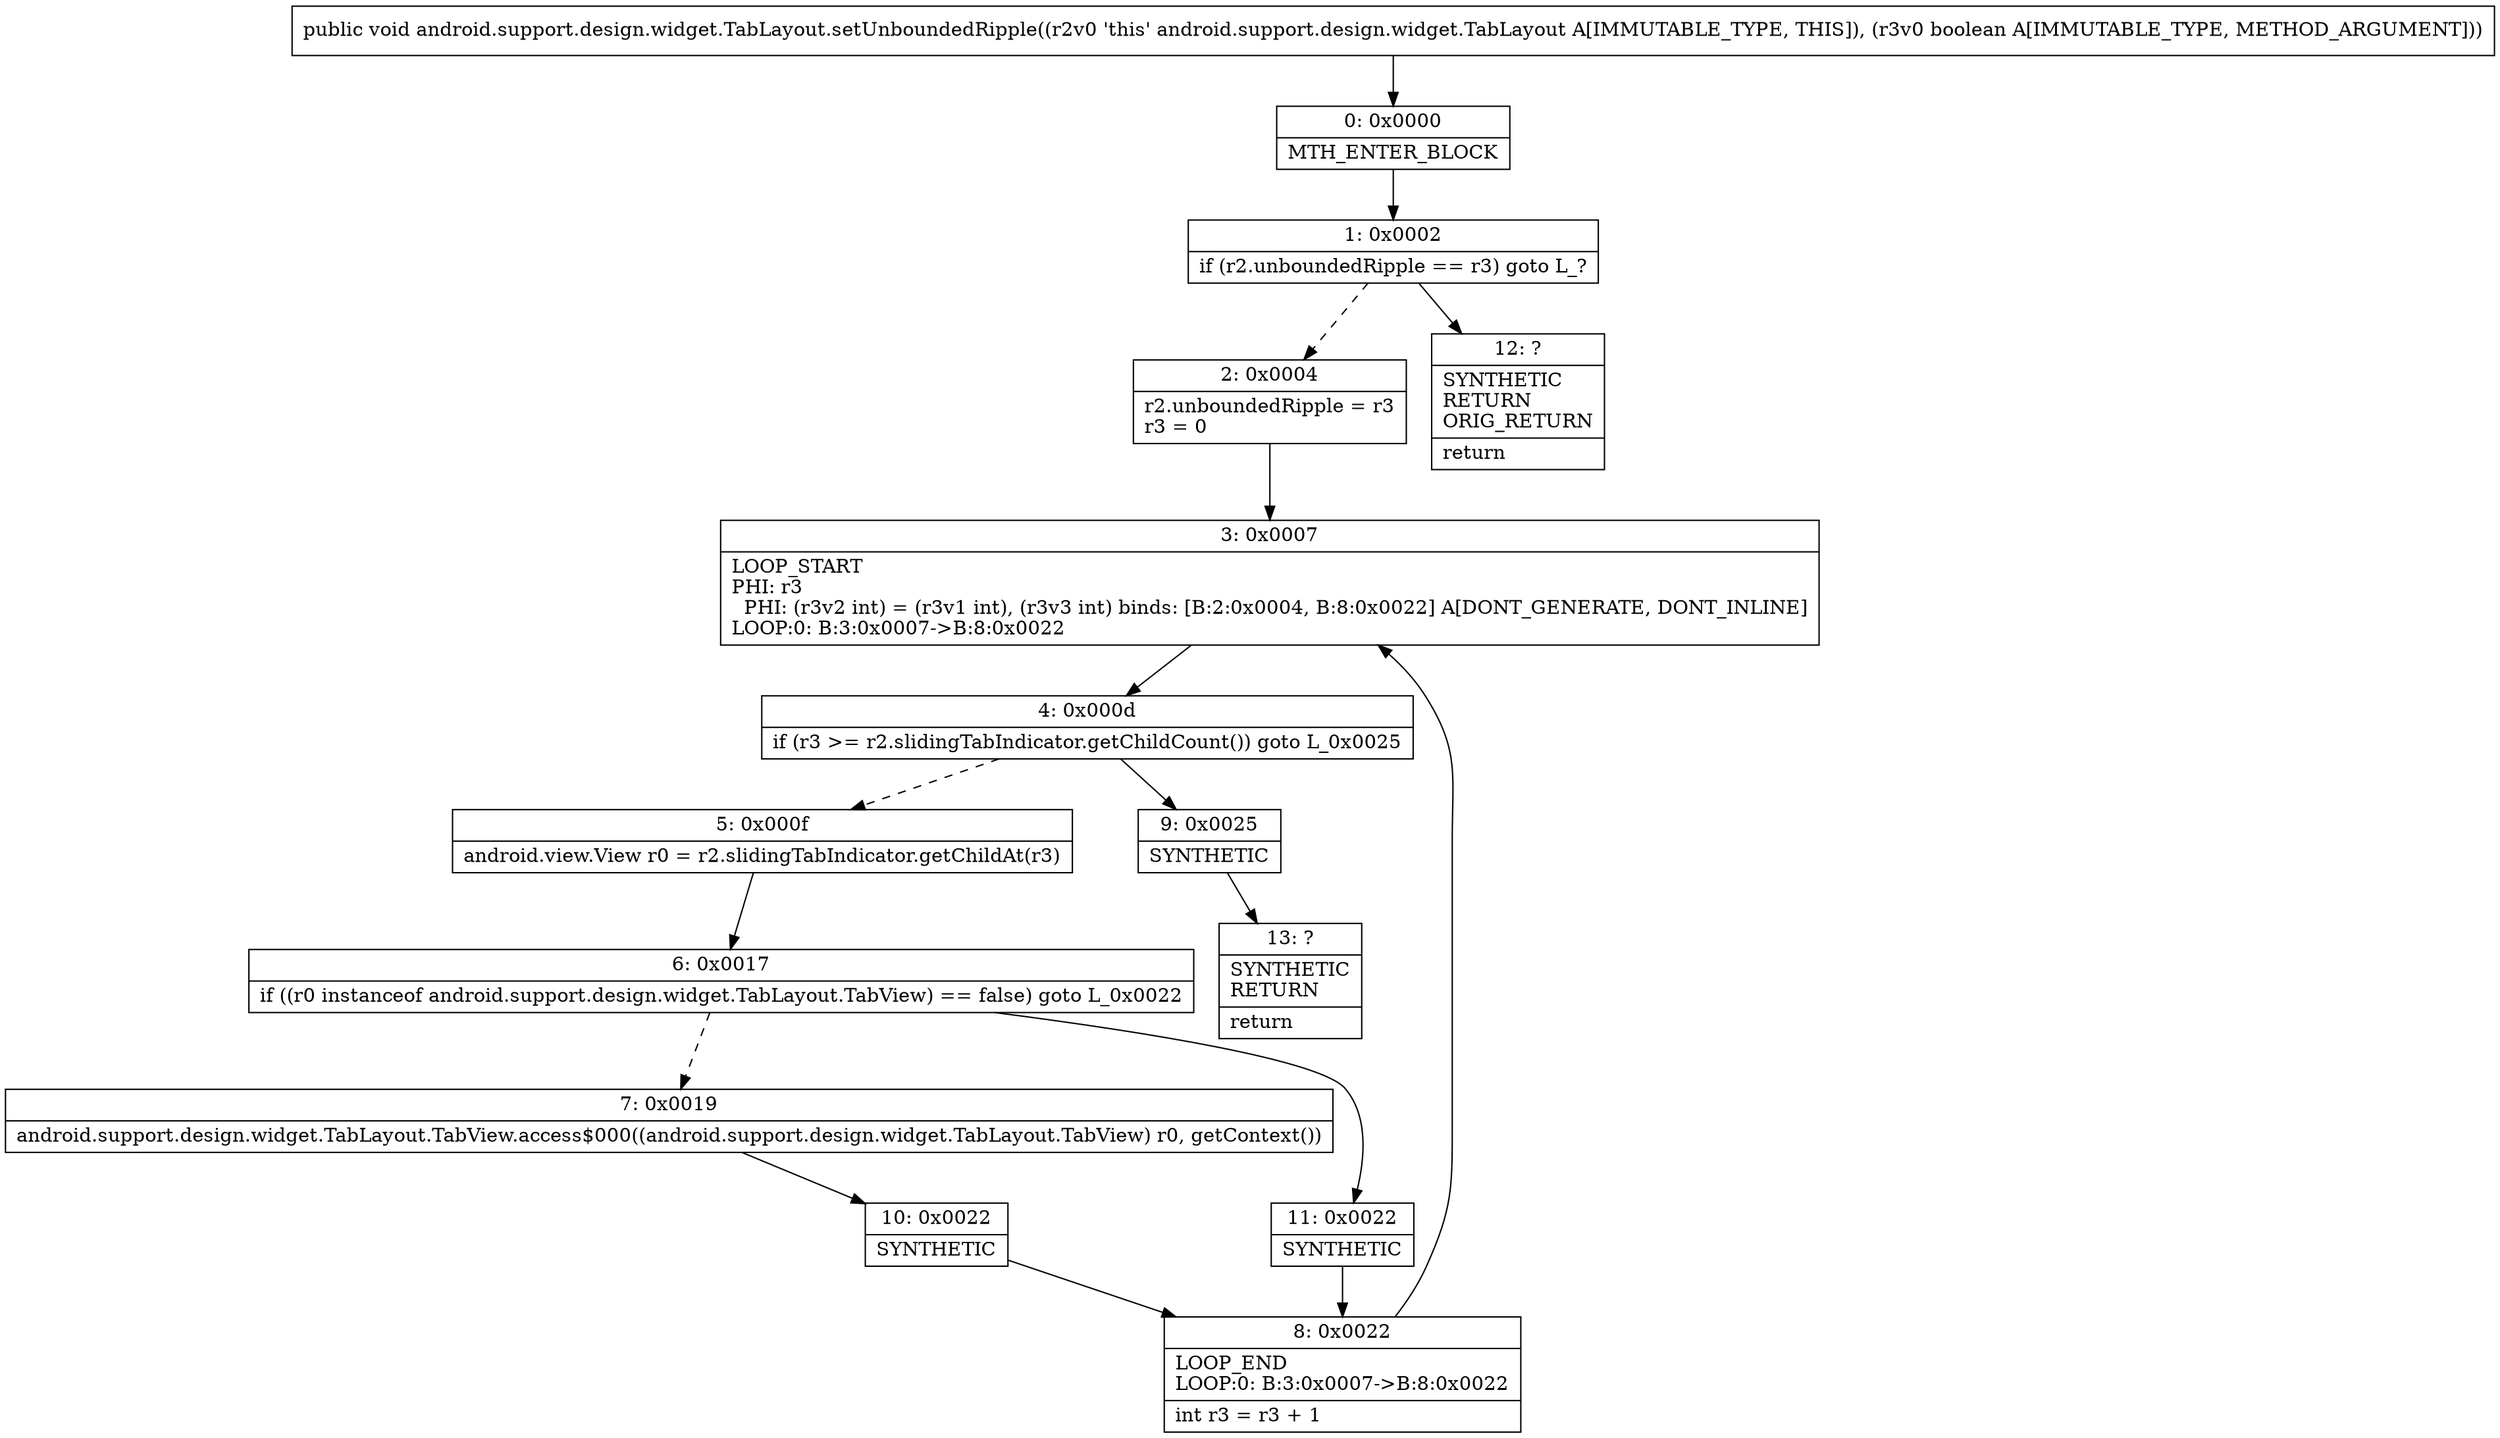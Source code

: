 digraph "CFG forandroid.support.design.widget.TabLayout.setUnboundedRipple(Z)V" {
Node_0 [shape=record,label="{0\:\ 0x0000|MTH_ENTER_BLOCK\l}"];
Node_1 [shape=record,label="{1\:\ 0x0002|if (r2.unboundedRipple == r3) goto L_?\l}"];
Node_2 [shape=record,label="{2\:\ 0x0004|r2.unboundedRipple = r3\lr3 = 0\l}"];
Node_3 [shape=record,label="{3\:\ 0x0007|LOOP_START\lPHI: r3 \l  PHI: (r3v2 int) = (r3v1 int), (r3v3 int) binds: [B:2:0x0004, B:8:0x0022] A[DONT_GENERATE, DONT_INLINE]\lLOOP:0: B:3:0x0007\-\>B:8:0x0022\l}"];
Node_4 [shape=record,label="{4\:\ 0x000d|if (r3 \>= r2.slidingTabIndicator.getChildCount()) goto L_0x0025\l}"];
Node_5 [shape=record,label="{5\:\ 0x000f|android.view.View r0 = r2.slidingTabIndicator.getChildAt(r3)\l}"];
Node_6 [shape=record,label="{6\:\ 0x0017|if ((r0 instanceof android.support.design.widget.TabLayout.TabView) == false) goto L_0x0022\l}"];
Node_7 [shape=record,label="{7\:\ 0x0019|android.support.design.widget.TabLayout.TabView.access$000((android.support.design.widget.TabLayout.TabView) r0, getContext())\l}"];
Node_8 [shape=record,label="{8\:\ 0x0022|LOOP_END\lLOOP:0: B:3:0x0007\-\>B:8:0x0022\l|int r3 = r3 + 1\l}"];
Node_9 [shape=record,label="{9\:\ 0x0025|SYNTHETIC\l}"];
Node_10 [shape=record,label="{10\:\ 0x0022|SYNTHETIC\l}"];
Node_11 [shape=record,label="{11\:\ 0x0022|SYNTHETIC\l}"];
Node_12 [shape=record,label="{12\:\ ?|SYNTHETIC\lRETURN\lORIG_RETURN\l|return\l}"];
Node_13 [shape=record,label="{13\:\ ?|SYNTHETIC\lRETURN\l|return\l}"];
MethodNode[shape=record,label="{public void android.support.design.widget.TabLayout.setUnboundedRipple((r2v0 'this' android.support.design.widget.TabLayout A[IMMUTABLE_TYPE, THIS]), (r3v0 boolean A[IMMUTABLE_TYPE, METHOD_ARGUMENT])) }"];
MethodNode -> Node_0;
Node_0 -> Node_1;
Node_1 -> Node_2[style=dashed];
Node_1 -> Node_12;
Node_2 -> Node_3;
Node_3 -> Node_4;
Node_4 -> Node_5[style=dashed];
Node_4 -> Node_9;
Node_5 -> Node_6;
Node_6 -> Node_7[style=dashed];
Node_6 -> Node_11;
Node_7 -> Node_10;
Node_8 -> Node_3;
Node_9 -> Node_13;
Node_10 -> Node_8;
Node_11 -> Node_8;
}

